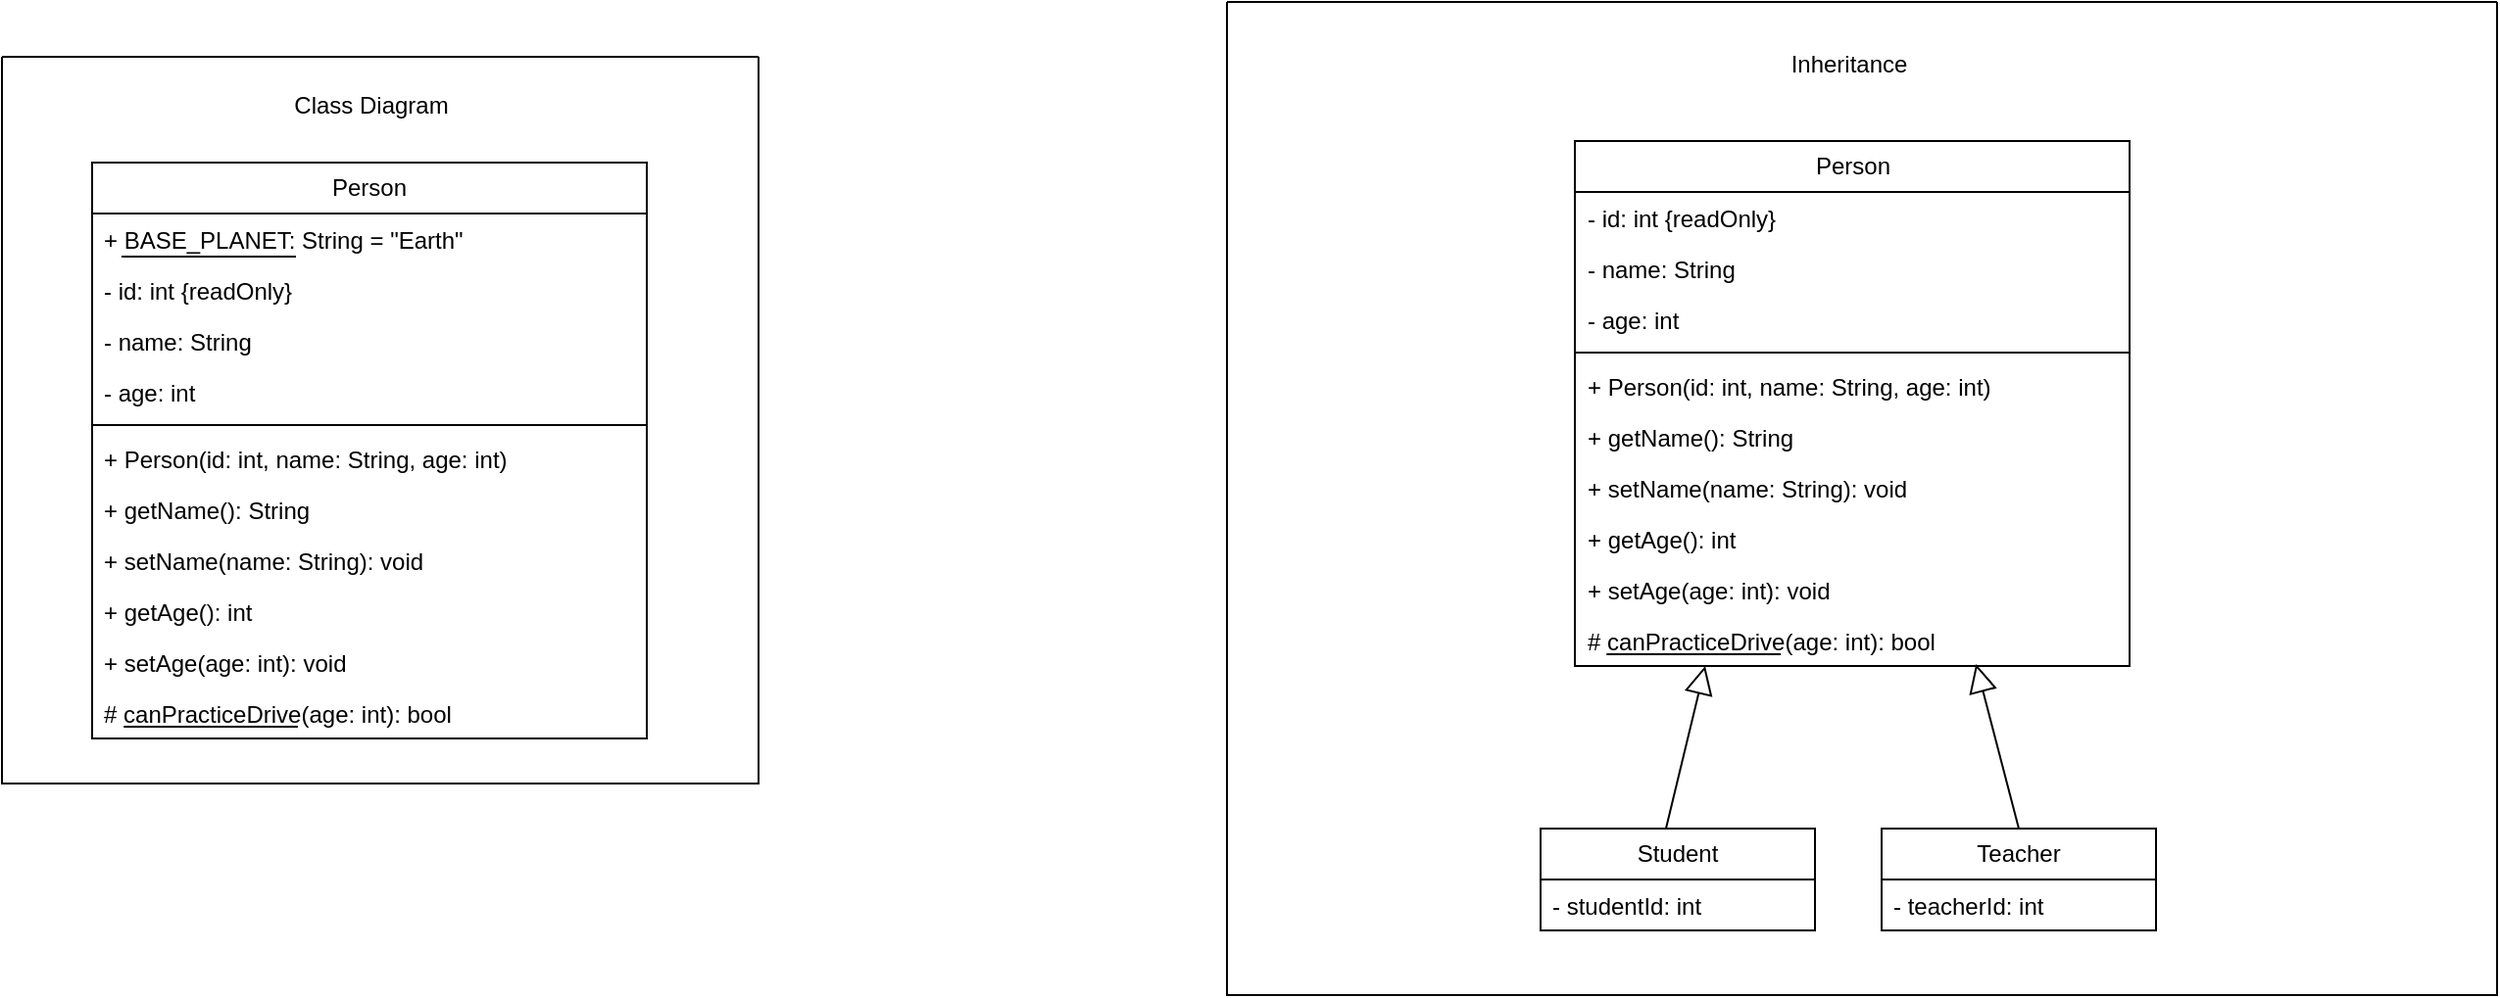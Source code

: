 <mxfile version="24.7.13">
  <diagram name="Page-1" id="etVlhiiT5bMe6d0pypbC">
    <mxGraphModel dx="2284" dy="760" grid="0" gridSize="10" guides="1" tooltips="1" connect="1" arrows="1" fold="1" page="1" pageScale="1" pageWidth="850" pageHeight="1100" background="none" math="0" shadow="0">
      <root>
        <mxCell id="0" />
        <mxCell id="1" parent="0" />
        <mxCell id="fOX6goUL02FyGiLr_u4U-35" value="Person" style="swimlane;fontStyle=0;childLayout=stackLayout;horizontal=1;startSize=26;fillColor=none;horizontalStack=0;resizeParent=1;resizeParentMax=0;resizeLast=0;collapsible=1;marginBottom=0;whiteSpace=wrap;html=1;" vertex="1" parent="1">
          <mxGeometry x="-768" y="102" width="283" height="294" as="geometry" />
        </mxCell>
        <mxCell id="fOX6goUL02FyGiLr_u4U-71" value="+ BASE_PLANET: String = &quot;Earth&quot;" style="text;strokeColor=none;fillColor=none;align=left;verticalAlign=top;spacingLeft=4;spacingRight=4;overflow=hidden;rotatable=0;points=[[0,0.5],[1,0.5]];portConstraint=eastwest;whiteSpace=wrap;html=1;" vertex="1" parent="fOX6goUL02FyGiLr_u4U-35">
          <mxGeometry y="26" width="283" height="26" as="geometry" />
        </mxCell>
        <mxCell id="fOX6goUL02FyGiLr_u4U-47" value="- id: int {readOnly}" style="text;strokeColor=none;fillColor=none;align=left;verticalAlign=top;spacingLeft=4;spacingRight=4;overflow=hidden;rotatable=0;points=[[0,0.5],[1,0.5]];portConstraint=eastwest;whiteSpace=wrap;html=1;" vertex="1" parent="fOX6goUL02FyGiLr_u4U-35">
          <mxGeometry y="52" width="283" height="26" as="geometry" />
        </mxCell>
        <mxCell id="fOX6goUL02FyGiLr_u4U-36" value="- name: String" style="text;strokeColor=none;fillColor=none;align=left;verticalAlign=top;spacingLeft=4;spacingRight=4;overflow=hidden;rotatable=0;points=[[0,0.5],[1,0.5]];portConstraint=eastwest;whiteSpace=wrap;html=1;" vertex="1" parent="fOX6goUL02FyGiLr_u4U-35">
          <mxGeometry y="78" width="283" height="26" as="geometry" />
        </mxCell>
        <mxCell id="fOX6goUL02FyGiLr_u4U-37" value="- age: int" style="text;strokeColor=none;fillColor=none;align=left;verticalAlign=top;spacingLeft=4;spacingRight=4;overflow=hidden;rotatable=0;points=[[0,0.5],[1,0.5]];portConstraint=eastwest;whiteSpace=wrap;html=1;" vertex="1" parent="fOX6goUL02FyGiLr_u4U-35">
          <mxGeometry y="104" width="283" height="26" as="geometry" />
        </mxCell>
        <mxCell id="fOX6goUL02FyGiLr_u4U-39" value="" style="line;strokeWidth=1;fillColor=none;align=left;verticalAlign=middle;spacingTop=-1;spacingLeft=3;spacingRight=3;rotatable=0;labelPosition=right;points=[];portConstraint=eastwest;strokeColor=inherit;" vertex="1" parent="fOX6goUL02FyGiLr_u4U-35">
          <mxGeometry y="130" width="283" height="8" as="geometry" />
        </mxCell>
        <mxCell id="fOX6goUL02FyGiLr_u4U-38" value="+ Person(id: int, name: String, age: int)" style="text;strokeColor=none;fillColor=none;align=left;verticalAlign=top;spacingLeft=4;spacingRight=4;overflow=hidden;rotatable=0;points=[[0,0.5],[1,0.5]];portConstraint=eastwest;whiteSpace=wrap;html=1;" vertex="1" parent="fOX6goUL02FyGiLr_u4U-35">
          <mxGeometry y="138" width="283" height="26" as="geometry" />
        </mxCell>
        <mxCell id="fOX6goUL02FyGiLr_u4U-40" value="&lt;div&gt;+ getName(): String&lt;br&gt;&lt;/div&gt;" style="text;strokeColor=none;fillColor=none;align=left;verticalAlign=top;spacingLeft=4;spacingRight=4;overflow=hidden;rotatable=0;points=[[0,0.5],[1,0.5]];portConstraint=eastwest;whiteSpace=wrap;html=1;" vertex="1" parent="fOX6goUL02FyGiLr_u4U-35">
          <mxGeometry y="164" width="283" height="26" as="geometry" />
        </mxCell>
        <mxCell id="fOX6goUL02FyGiLr_u4U-41" value="+ setName(name: String): void" style="text;strokeColor=none;fillColor=none;align=left;verticalAlign=top;spacingLeft=4;spacingRight=4;overflow=hidden;rotatable=0;points=[[0,0.5],[1,0.5]];portConstraint=eastwest;whiteSpace=wrap;html=1;" vertex="1" parent="fOX6goUL02FyGiLr_u4U-35">
          <mxGeometry y="190" width="283" height="26" as="geometry" />
        </mxCell>
        <mxCell id="fOX6goUL02FyGiLr_u4U-42" value="+ getAge(): int" style="text;strokeColor=none;fillColor=none;align=left;verticalAlign=top;spacingLeft=4;spacingRight=4;overflow=hidden;rotatable=0;points=[[0,0.5],[1,0.5]];portConstraint=eastwest;whiteSpace=wrap;html=1;" vertex="1" parent="fOX6goUL02FyGiLr_u4U-35">
          <mxGeometry y="216" width="283" height="26" as="geometry" />
        </mxCell>
        <mxCell id="fOX6goUL02FyGiLr_u4U-43" value="+ setAge(age: int): void" style="text;strokeColor=none;fillColor=none;align=left;verticalAlign=top;spacingLeft=4;spacingRight=4;overflow=hidden;rotatable=0;points=[[0,0.5],[1,0.5]];portConstraint=eastwest;whiteSpace=wrap;html=1;" vertex="1" parent="fOX6goUL02FyGiLr_u4U-35">
          <mxGeometry y="242" width="283" height="26" as="geometry" />
        </mxCell>
        <mxCell id="fOX6goUL02FyGiLr_u4U-44" value="# &lt;span&gt;canPracticeDrive&lt;/span&gt;(age: int): bool" style="text;strokeColor=none;fillColor=none;align=left;verticalAlign=top;spacingLeft=4;spacingRight=4;overflow=hidden;rotatable=0;points=[[0,0.5],[1,0.5]];portConstraint=eastwest;whiteSpace=wrap;html=1;fontStyle=0" vertex="1" parent="fOX6goUL02FyGiLr_u4U-35">
          <mxGeometry y="268" width="283" height="26" as="geometry" />
        </mxCell>
        <mxCell id="fOX6goUL02FyGiLr_u4U-45" value="" style="endArrow=none;html=1;rounded=0;exitX=0.057;exitY=0.769;exitDx=0;exitDy=0;exitPerimeter=0;" edge="1" parent="fOX6goUL02FyGiLr_u4U-35" source="fOX6goUL02FyGiLr_u4U-44">
          <mxGeometry width="50" height="50" relative="1" as="geometry">
            <mxPoint x="48" y="286" as="sourcePoint" />
            <mxPoint x="105" y="288" as="targetPoint" />
          </mxGeometry>
        </mxCell>
        <mxCell id="fOX6goUL02FyGiLr_u4U-46" value="Class Diagram" style="text;html=1;align=center;verticalAlign=middle;resizable=0;points=[];autosize=1;strokeColor=none;fillColor=none;" vertex="1" parent="1">
          <mxGeometry x="-675" y="60" width="97" height="26" as="geometry" />
        </mxCell>
        <mxCell id="fOX6goUL02FyGiLr_u4U-48" value="" style="swimlane;startSize=0;" vertex="1" parent="1">
          <mxGeometry x="-814" y="48" width="386" height="371" as="geometry" />
        </mxCell>
        <mxCell id="fOX6goUL02FyGiLr_u4U-72" value="" style="endArrow=none;html=1;rounded=0;exitX=0.057;exitY=0.769;exitDx=0;exitDy=0;exitPerimeter=0;" edge="1" parent="fOX6goUL02FyGiLr_u4U-48">
          <mxGeometry width="50" height="50" relative="1" as="geometry">
            <mxPoint x="61" y="102" as="sourcePoint" />
            <mxPoint x="150" y="102" as="targetPoint" />
          </mxGeometry>
        </mxCell>
        <mxCell id="fOX6goUL02FyGiLr_u4U-52" value="" style="endArrow=block;endFill=0;endSize=12;html=1;rounded=0;exitX=0.457;exitY=0;exitDx=0;exitDy=0;exitPerimeter=0;entryX=0.221;entryY=0.962;entryDx=0;entryDy=0;entryPerimeter=0;" edge="1" parent="1" source="fOX6goUL02FyGiLr_u4U-18">
          <mxGeometry width="160" relative="1" as="geometry">
            <mxPoint x="-61" y="396" as="sourcePoint" />
            <mxPoint x="55.007" y="359.012" as="targetPoint" />
          </mxGeometry>
        </mxCell>
        <mxCell id="fOX6goUL02FyGiLr_u4U-55" value="" style="swimlane;startSize=0;" vertex="1" parent="1">
          <mxGeometry x="-189" y="20" width="648" height="507" as="geometry" />
        </mxCell>
        <mxCell id="fOX6goUL02FyGiLr_u4U-58" value="Person" style="swimlane;fontStyle=0;childLayout=stackLayout;horizontal=1;startSize=26;fillColor=none;horizontalStack=0;resizeParent=1;resizeParentMax=0;resizeLast=0;collapsible=1;marginBottom=0;whiteSpace=wrap;html=1;" vertex="1" parent="fOX6goUL02FyGiLr_u4U-55">
          <mxGeometry x="177.5" y="71" width="283" height="268" as="geometry" />
        </mxCell>
        <mxCell id="fOX6goUL02FyGiLr_u4U-59" value="- id: int {readOnly}" style="text;strokeColor=none;fillColor=none;align=left;verticalAlign=top;spacingLeft=4;spacingRight=4;overflow=hidden;rotatable=0;points=[[0,0.5],[1,0.5]];portConstraint=eastwest;whiteSpace=wrap;html=1;" vertex="1" parent="fOX6goUL02FyGiLr_u4U-58">
          <mxGeometry y="26" width="283" height="26" as="geometry" />
        </mxCell>
        <mxCell id="fOX6goUL02FyGiLr_u4U-60" value="- name: String" style="text;strokeColor=none;fillColor=none;align=left;verticalAlign=top;spacingLeft=4;spacingRight=4;overflow=hidden;rotatable=0;points=[[0,0.5],[1,0.5]];portConstraint=eastwest;whiteSpace=wrap;html=1;" vertex="1" parent="fOX6goUL02FyGiLr_u4U-58">
          <mxGeometry y="52" width="283" height="26" as="geometry" />
        </mxCell>
        <mxCell id="fOX6goUL02FyGiLr_u4U-61" value="- age: int" style="text;strokeColor=none;fillColor=none;align=left;verticalAlign=top;spacingLeft=4;spacingRight=4;overflow=hidden;rotatable=0;points=[[0,0.5],[1,0.5]];portConstraint=eastwest;whiteSpace=wrap;html=1;" vertex="1" parent="fOX6goUL02FyGiLr_u4U-58">
          <mxGeometry y="78" width="283" height="26" as="geometry" />
        </mxCell>
        <mxCell id="fOX6goUL02FyGiLr_u4U-62" value="" style="line;strokeWidth=1;fillColor=none;align=left;verticalAlign=middle;spacingTop=-1;spacingLeft=3;spacingRight=3;rotatable=0;labelPosition=right;points=[];portConstraint=eastwest;strokeColor=inherit;" vertex="1" parent="fOX6goUL02FyGiLr_u4U-58">
          <mxGeometry y="104" width="283" height="8" as="geometry" />
        </mxCell>
        <mxCell id="fOX6goUL02FyGiLr_u4U-63" value="+ Person(id: int, name: String, age: int)" style="text;strokeColor=none;fillColor=none;align=left;verticalAlign=top;spacingLeft=4;spacingRight=4;overflow=hidden;rotatable=0;points=[[0,0.5],[1,0.5]];portConstraint=eastwest;whiteSpace=wrap;html=1;" vertex="1" parent="fOX6goUL02FyGiLr_u4U-58">
          <mxGeometry y="112" width="283" height="26" as="geometry" />
        </mxCell>
        <mxCell id="fOX6goUL02FyGiLr_u4U-64" value="&lt;div&gt;+ getName(): String&lt;br&gt;&lt;/div&gt;" style="text;strokeColor=none;fillColor=none;align=left;verticalAlign=top;spacingLeft=4;spacingRight=4;overflow=hidden;rotatable=0;points=[[0,0.5],[1,0.5]];portConstraint=eastwest;whiteSpace=wrap;html=1;" vertex="1" parent="fOX6goUL02FyGiLr_u4U-58">
          <mxGeometry y="138" width="283" height="26" as="geometry" />
        </mxCell>
        <mxCell id="fOX6goUL02FyGiLr_u4U-65" value="+ setName(name: String): void" style="text;strokeColor=none;fillColor=none;align=left;verticalAlign=top;spacingLeft=4;spacingRight=4;overflow=hidden;rotatable=0;points=[[0,0.5],[1,0.5]];portConstraint=eastwest;whiteSpace=wrap;html=1;" vertex="1" parent="fOX6goUL02FyGiLr_u4U-58">
          <mxGeometry y="164" width="283" height="26" as="geometry" />
        </mxCell>
        <mxCell id="fOX6goUL02FyGiLr_u4U-66" value="+ getAge(): int" style="text;strokeColor=none;fillColor=none;align=left;verticalAlign=top;spacingLeft=4;spacingRight=4;overflow=hidden;rotatable=0;points=[[0,0.5],[1,0.5]];portConstraint=eastwest;whiteSpace=wrap;html=1;" vertex="1" parent="fOX6goUL02FyGiLr_u4U-58">
          <mxGeometry y="190" width="283" height="26" as="geometry" />
        </mxCell>
        <mxCell id="fOX6goUL02FyGiLr_u4U-67" value="+ setAge(age: int): void" style="text;strokeColor=none;fillColor=none;align=left;verticalAlign=top;spacingLeft=4;spacingRight=4;overflow=hidden;rotatable=0;points=[[0,0.5],[1,0.5]];portConstraint=eastwest;whiteSpace=wrap;html=1;" vertex="1" parent="fOX6goUL02FyGiLr_u4U-58">
          <mxGeometry y="216" width="283" height="26" as="geometry" />
        </mxCell>
        <mxCell id="fOX6goUL02FyGiLr_u4U-68" value="# &lt;span&gt;canPracticeDrive&lt;/span&gt;(age: int): bool" style="text;strokeColor=none;fillColor=none;align=left;verticalAlign=top;spacingLeft=4;spacingRight=4;overflow=hidden;rotatable=0;points=[[0,0.5],[1,0.5]];portConstraint=eastwest;whiteSpace=wrap;html=1;fontStyle=0" vertex="1" parent="fOX6goUL02FyGiLr_u4U-58">
          <mxGeometry y="242" width="283" height="26" as="geometry" />
        </mxCell>
        <mxCell id="fOX6goUL02FyGiLr_u4U-69" value="" style="endArrow=none;html=1;rounded=0;exitX=0.057;exitY=0.769;exitDx=0;exitDy=0;exitPerimeter=0;" edge="1" parent="fOX6goUL02FyGiLr_u4U-58" source="fOX6goUL02FyGiLr_u4U-68">
          <mxGeometry width="50" height="50" relative="1" as="geometry">
            <mxPoint x="48" y="286" as="sourcePoint" />
            <mxPoint x="105" y="262" as="targetPoint" />
          </mxGeometry>
        </mxCell>
        <mxCell id="fOX6goUL02FyGiLr_u4U-49" value="&lt;div&gt;Inheritance&lt;/div&gt;" style="text;html=1;align=center;verticalAlign=middle;resizable=0;points=[];autosize=1;strokeColor=none;fillColor=none;" vertex="1" parent="fOX6goUL02FyGiLr_u4U-55">
          <mxGeometry x="278" y="19" width="77" height="26" as="geometry" />
        </mxCell>
        <mxCell id="fOX6goUL02FyGiLr_u4U-22" value="Teacher" style="swimlane;fontStyle=0;childLayout=stackLayout;horizontal=1;startSize=26;fillColor=none;horizontalStack=0;resizeParent=1;resizeParentMax=0;resizeLast=0;collapsible=1;marginBottom=0;whiteSpace=wrap;html=1;" vertex="1" parent="fOX6goUL02FyGiLr_u4U-55">
          <mxGeometry x="334" y="422" width="140" height="52" as="geometry" />
        </mxCell>
        <mxCell id="fOX6goUL02FyGiLr_u4U-57" value="- teacherId: int" style="text;strokeColor=none;fillColor=none;align=left;verticalAlign=top;spacingLeft=4;spacingRight=4;overflow=hidden;rotatable=0;points=[[0,0.5],[1,0.5]];portConstraint=eastwest;whiteSpace=wrap;html=1;" vertex="1" parent="fOX6goUL02FyGiLr_u4U-55">
          <mxGeometry x="334" y="448" width="140" height="26" as="geometry" />
        </mxCell>
        <mxCell id="fOX6goUL02FyGiLr_u4U-18" value="Student" style="swimlane;fontStyle=0;childLayout=stackLayout;horizontal=1;startSize=26;fillColor=none;horizontalStack=0;resizeParent=1;resizeParentMax=0;resizeLast=0;collapsible=1;marginBottom=0;whiteSpace=wrap;html=1;" vertex="1" parent="fOX6goUL02FyGiLr_u4U-55">
          <mxGeometry x="160" y="422" width="140" height="52" as="geometry" />
        </mxCell>
        <mxCell id="fOX6goUL02FyGiLr_u4U-70" value="- studentId: int" style="text;strokeColor=none;fillColor=none;align=left;verticalAlign=top;spacingLeft=4;spacingRight=4;overflow=hidden;rotatable=0;points=[[0,0.5],[1,0.5]];portConstraint=eastwest;whiteSpace=wrap;html=1;" vertex="1" parent="fOX6goUL02FyGiLr_u4U-18">
          <mxGeometry y="26" width="140" height="26" as="geometry" />
        </mxCell>
        <mxCell id="fOX6goUL02FyGiLr_u4U-53" value="" style="endArrow=block;endFill=0;endSize=12;html=1;rounded=0;exitX=0.5;exitY=0;exitDx=0;exitDy=0;entryX=0.723;entryY=0.962;entryDx=0;entryDy=0;entryPerimeter=0;" edge="1" parent="fOX6goUL02FyGiLr_u4U-55" source="fOX6goUL02FyGiLr_u4U-22" target="fOX6goUL02FyGiLr_u4U-68">
          <mxGeometry width="160" relative="1" as="geometry">
            <mxPoint x="144" y="433" as="sourcePoint" />
            <mxPoint x="320" y="338" as="targetPoint" />
          </mxGeometry>
        </mxCell>
      </root>
    </mxGraphModel>
  </diagram>
</mxfile>
